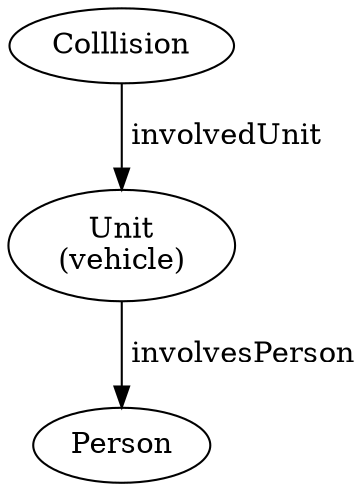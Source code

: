 digraph ServerProvisioningProcess {
  compound=true;
/*  label="KY Crash Extract Data Primary Relations";*/
  label="";
  size="6.5,6";

  {
    node [shape=ellipse];
    collision [label="Colllision"];
    unit      [label="Unit\n(vehicle)" ];
    person    [label="Person" ];

    collision -> unit [label=" involvedUnit"];
    unit -> person [label=" involvesPerson"];
  }
}
